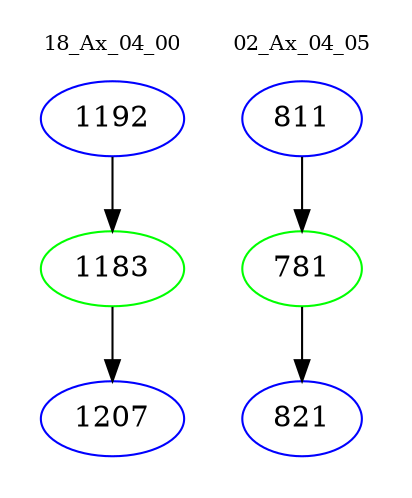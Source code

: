 digraph{
subgraph cluster_0 {
color = white
label = "18_Ax_04_00";
fontsize=10;
T0_1192 [label="1192", color="blue"]
T0_1192 -> T0_1183 [color="black"]
T0_1183 [label="1183", color="green"]
T0_1183 -> T0_1207 [color="black"]
T0_1207 [label="1207", color="blue"]
}
subgraph cluster_1 {
color = white
label = "02_Ax_04_05";
fontsize=10;
T1_811 [label="811", color="blue"]
T1_811 -> T1_781 [color="black"]
T1_781 [label="781", color="green"]
T1_781 -> T1_821 [color="black"]
T1_821 [label="821", color="blue"]
}
}
